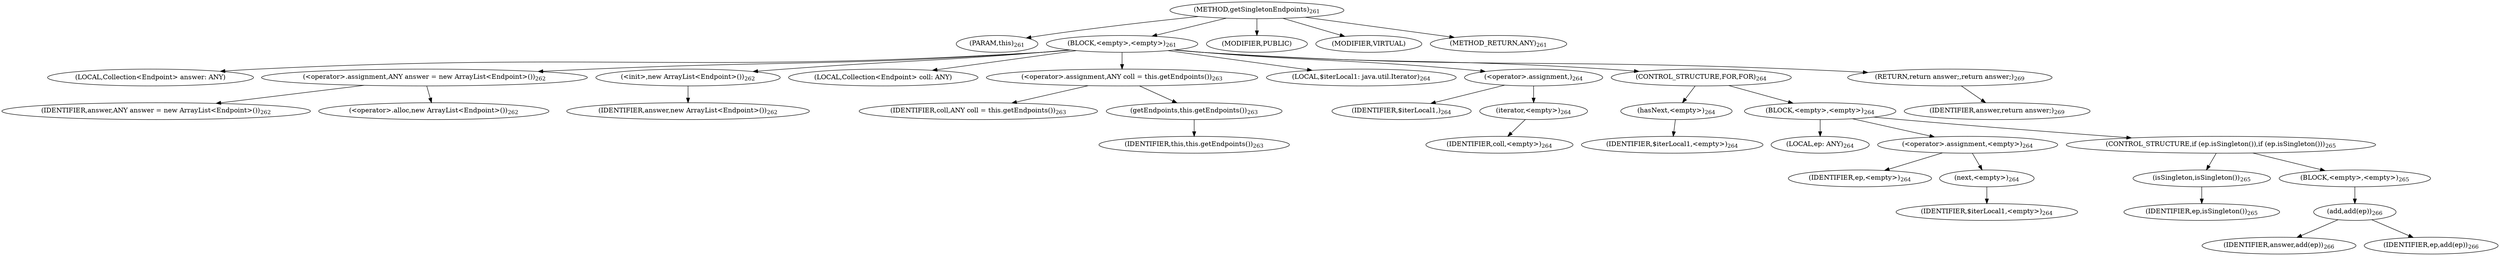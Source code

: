 digraph "getSingletonEndpoints" {  
"854" [label = <(METHOD,getSingletonEndpoints)<SUB>261</SUB>> ]
"30" [label = <(PARAM,this)<SUB>261</SUB>> ]
"855" [label = <(BLOCK,&lt;empty&gt;,&lt;empty&gt;)<SUB>261</SUB>> ]
"28" [label = <(LOCAL,Collection&lt;Endpoint&gt; answer: ANY)> ]
"856" [label = <(&lt;operator&gt;.assignment,ANY answer = new ArrayList&lt;Endpoint&gt;())<SUB>262</SUB>> ]
"857" [label = <(IDENTIFIER,answer,ANY answer = new ArrayList&lt;Endpoint&gt;())<SUB>262</SUB>> ]
"858" [label = <(&lt;operator&gt;.alloc,new ArrayList&lt;Endpoint&gt;())<SUB>262</SUB>> ]
"859" [label = <(&lt;init&gt;,new ArrayList&lt;Endpoint&gt;())<SUB>262</SUB>> ]
"27" [label = <(IDENTIFIER,answer,new ArrayList&lt;Endpoint&gt;())<SUB>262</SUB>> ]
"860" [label = <(LOCAL,Collection&lt;Endpoint&gt; coll: ANY)> ]
"861" [label = <(&lt;operator&gt;.assignment,ANY coll = this.getEndpoints())<SUB>263</SUB>> ]
"862" [label = <(IDENTIFIER,coll,ANY coll = this.getEndpoints())<SUB>263</SUB>> ]
"863" [label = <(getEndpoints,this.getEndpoints())<SUB>263</SUB>> ]
"29" [label = <(IDENTIFIER,this,this.getEndpoints())<SUB>263</SUB>> ]
"864" [label = <(LOCAL,$iterLocal1: java.util.Iterator)<SUB>264</SUB>> ]
"865" [label = <(&lt;operator&gt;.assignment,)<SUB>264</SUB>> ]
"866" [label = <(IDENTIFIER,$iterLocal1,)<SUB>264</SUB>> ]
"867" [label = <(iterator,&lt;empty&gt;)<SUB>264</SUB>> ]
"868" [label = <(IDENTIFIER,coll,&lt;empty&gt;)<SUB>264</SUB>> ]
"869" [label = <(CONTROL_STRUCTURE,FOR,FOR)<SUB>264</SUB>> ]
"870" [label = <(hasNext,&lt;empty&gt;)<SUB>264</SUB>> ]
"871" [label = <(IDENTIFIER,$iterLocal1,&lt;empty&gt;)<SUB>264</SUB>> ]
"872" [label = <(BLOCK,&lt;empty&gt;,&lt;empty&gt;)<SUB>264</SUB>> ]
"873" [label = <(LOCAL,ep: ANY)<SUB>264</SUB>> ]
"874" [label = <(&lt;operator&gt;.assignment,&lt;empty&gt;)<SUB>264</SUB>> ]
"875" [label = <(IDENTIFIER,ep,&lt;empty&gt;)<SUB>264</SUB>> ]
"876" [label = <(next,&lt;empty&gt;)<SUB>264</SUB>> ]
"877" [label = <(IDENTIFIER,$iterLocal1,&lt;empty&gt;)<SUB>264</SUB>> ]
"878" [label = <(CONTROL_STRUCTURE,if (ep.isSingleton()),if (ep.isSingleton()))<SUB>265</SUB>> ]
"879" [label = <(isSingleton,isSingleton())<SUB>265</SUB>> ]
"880" [label = <(IDENTIFIER,ep,isSingleton())<SUB>265</SUB>> ]
"881" [label = <(BLOCK,&lt;empty&gt;,&lt;empty&gt;)<SUB>265</SUB>> ]
"882" [label = <(add,add(ep))<SUB>266</SUB>> ]
"883" [label = <(IDENTIFIER,answer,add(ep))<SUB>266</SUB>> ]
"884" [label = <(IDENTIFIER,ep,add(ep))<SUB>266</SUB>> ]
"885" [label = <(RETURN,return answer;,return answer;)<SUB>269</SUB>> ]
"886" [label = <(IDENTIFIER,answer,return answer;)<SUB>269</SUB>> ]
"887" [label = <(MODIFIER,PUBLIC)> ]
"888" [label = <(MODIFIER,VIRTUAL)> ]
"889" [label = <(METHOD_RETURN,ANY)<SUB>261</SUB>> ]
  "854" -> "30" 
  "854" -> "855" 
  "854" -> "887" 
  "854" -> "888" 
  "854" -> "889" 
  "855" -> "28" 
  "855" -> "856" 
  "855" -> "859" 
  "855" -> "860" 
  "855" -> "861" 
  "855" -> "864" 
  "855" -> "865" 
  "855" -> "869" 
  "855" -> "885" 
  "856" -> "857" 
  "856" -> "858" 
  "859" -> "27" 
  "861" -> "862" 
  "861" -> "863" 
  "863" -> "29" 
  "865" -> "866" 
  "865" -> "867" 
  "867" -> "868" 
  "869" -> "870" 
  "869" -> "872" 
  "870" -> "871" 
  "872" -> "873" 
  "872" -> "874" 
  "872" -> "878" 
  "874" -> "875" 
  "874" -> "876" 
  "876" -> "877" 
  "878" -> "879" 
  "878" -> "881" 
  "879" -> "880" 
  "881" -> "882" 
  "882" -> "883" 
  "882" -> "884" 
  "885" -> "886" 
}
